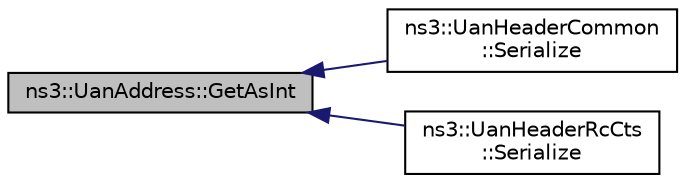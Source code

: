 digraph "ns3::UanAddress::GetAsInt"
{
  edge [fontname="Helvetica",fontsize="10",labelfontname="Helvetica",labelfontsize="10"];
  node [fontname="Helvetica",fontsize="10",shape=record];
  rankdir="LR";
  Node1 [label="ns3::UanAddress::GetAsInt",height=0.2,width=0.4,color="black", fillcolor="grey75", style="filled", fontcolor="black"];
  Node1 -> Node2 [dir="back",color="midnightblue",fontsize="10",style="solid"];
  Node2 [label="ns3::UanHeaderCommon\l::Serialize",height=0.2,width=0.4,color="black", fillcolor="white", style="filled",URL="$db/d24/classns3_1_1UanHeaderCommon.html#a71fac691e6af9995a1be47cd7f6b5004"];
  Node1 -> Node3 [dir="back",color="midnightblue",fontsize="10",style="solid"];
  Node3 [label="ns3::UanHeaderRcCts\l::Serialize",height=0.2,width=0.4,color="black", fillcolor="white", style="filled",URL="$dc/da8/classns3_1_1UanHeaderRcCts.html#ab02231957c4e1e798cd7d9b383af8b0e"];
}

